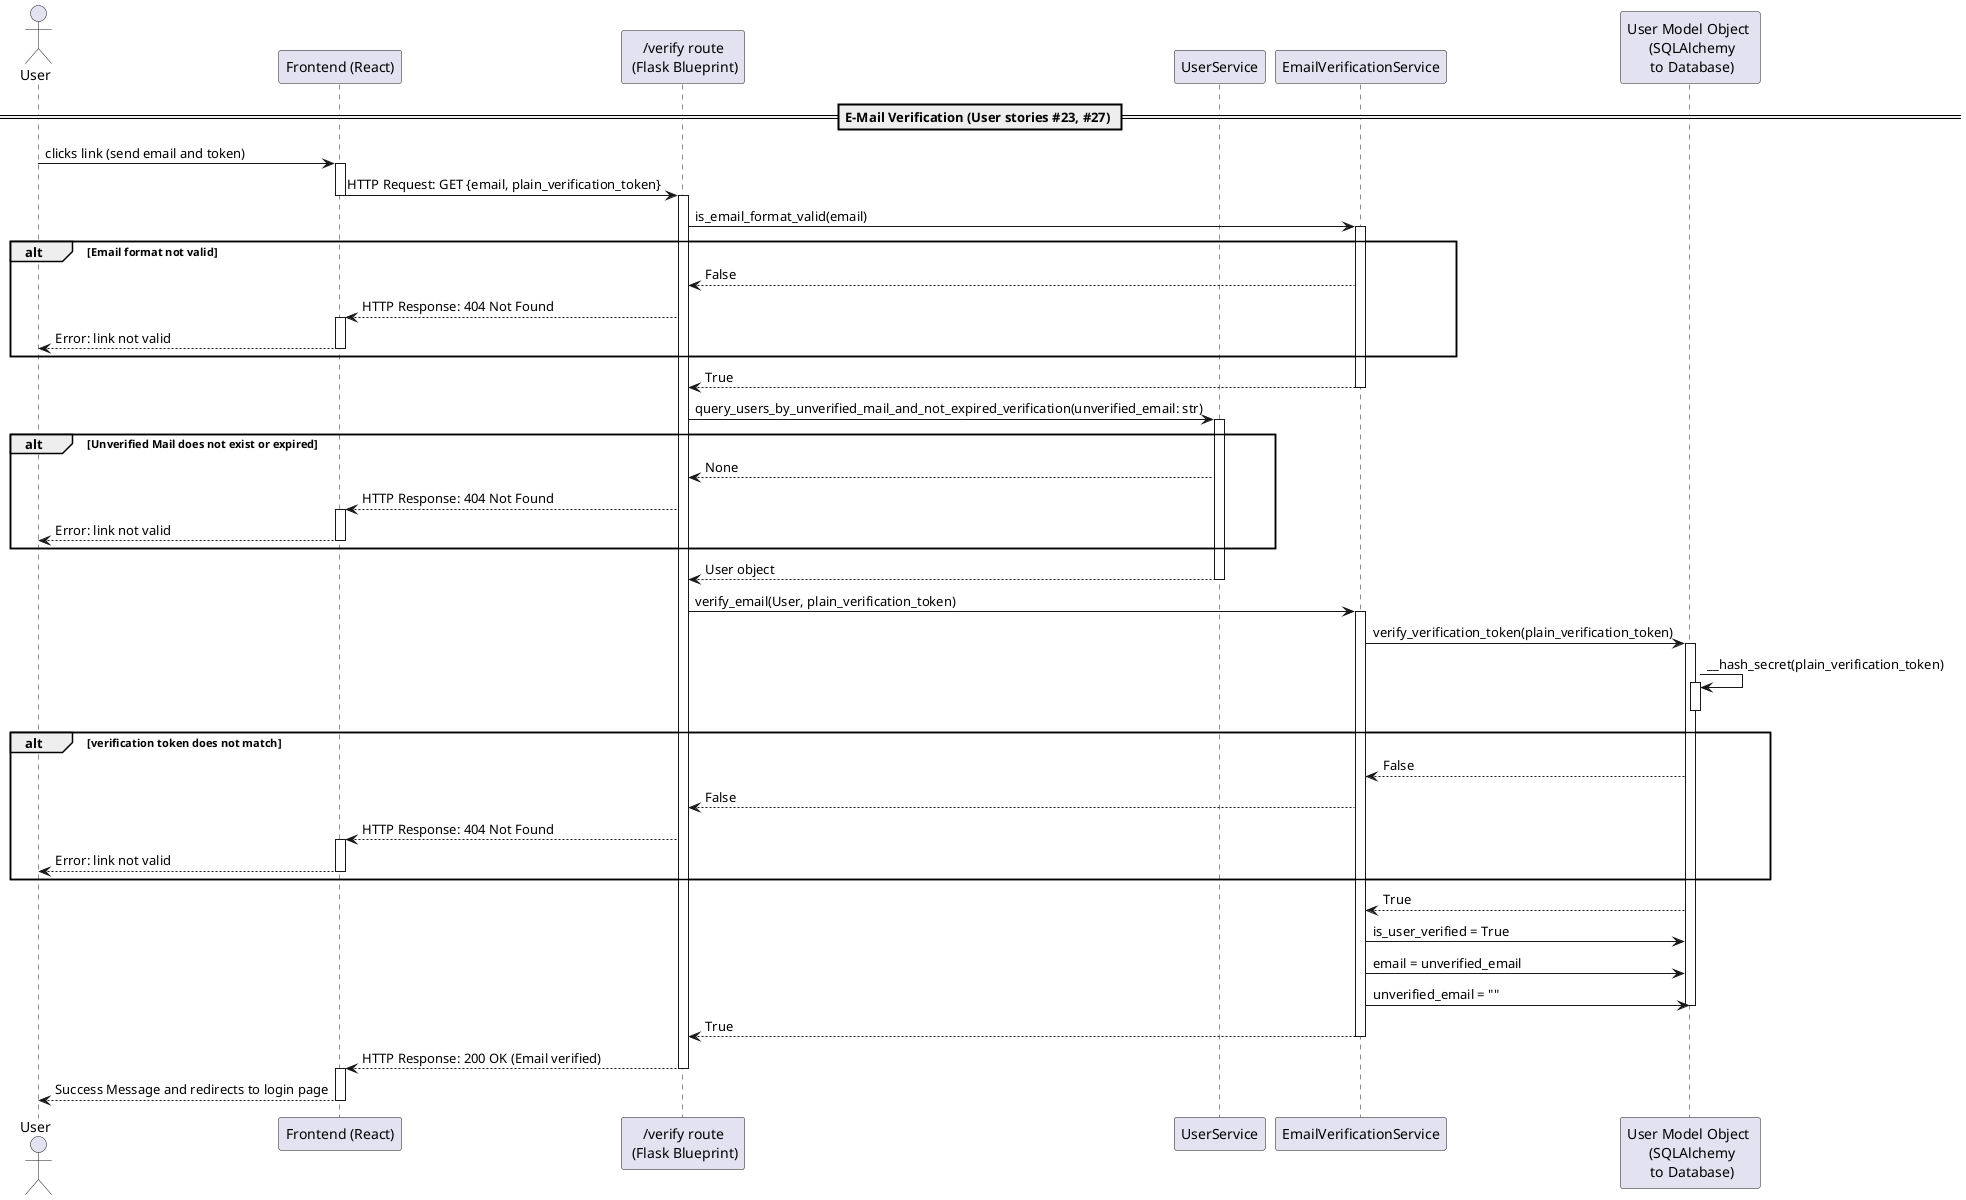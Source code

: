 @startuml
actor "User" as AppUser
participant "Frontend (React)" as FE
participant "/verify route\n (Flask Blueprint)" as VR
participant "UserService" as US
participant "EmailVerificationService" as ES
participant "User Model Object \n (SQLAlchemy\n to Database)" as UM

== E-Mail Verification (User stories #23, #27) ==
AppUser -> FE : clicks link (send email and token)
activate FE
FE -> VR : HTTP Request: GET {email, plain_verification_token}
deactivate FE
activate VR
VR -> ES : is_email_format_valid(email)
activate ES
alt Email format not valid
    VR <-- ES : False
    FE <-- VR : HTTP Response: 404 Not Found
    activate FE
    AppUser <-- FE : Error: link not valid
    deactivate FE
end
VR <-- ES : True
deactivate ES
VR -> US : query_users_by_unverified_mail_and_not_expired_verification(unverified_email: str)
activate US
alt Unverified Mail does not exist or expired
    VR <-- US : None
    FE <-- VR : HTTP Response: 404 Not Found
    activate FE
    AppUser <-- FE : Error: link not valid
    deactivate FE
end
VR <-- US : User object
deactivate US
VR -> ES : verify_email(User, plain_verification_token)
activate ES
ES -> UM : verify_verification_token(plain_verification_token)
activate UM
UM -> UM : __hash_secret(plain_verification_token)
activate UM
deactivate UM
alt verification token does not match
    ES <-- UM : False
    VR <-- ES : False
    FE <-- VR : HTTP Response: 404 Not Found
    activate FE
    AppUser <-- FE : Error: link not valid
    deactivate FE
end
ES <-- UM : True
ES -> UM : is_user_verified = True
ES -> UM : email = unverified_email
ES -> UM : unverified_email = ""
deactivate UM
VR <-- ES : True
deactivate ES
FE <-- VR : HTTP Response: 200 OK (Email verified)
deactivate VR
activate FE
AppUser <-- FE : Success Message and redirects to login page
deactivate FE
@enduml
